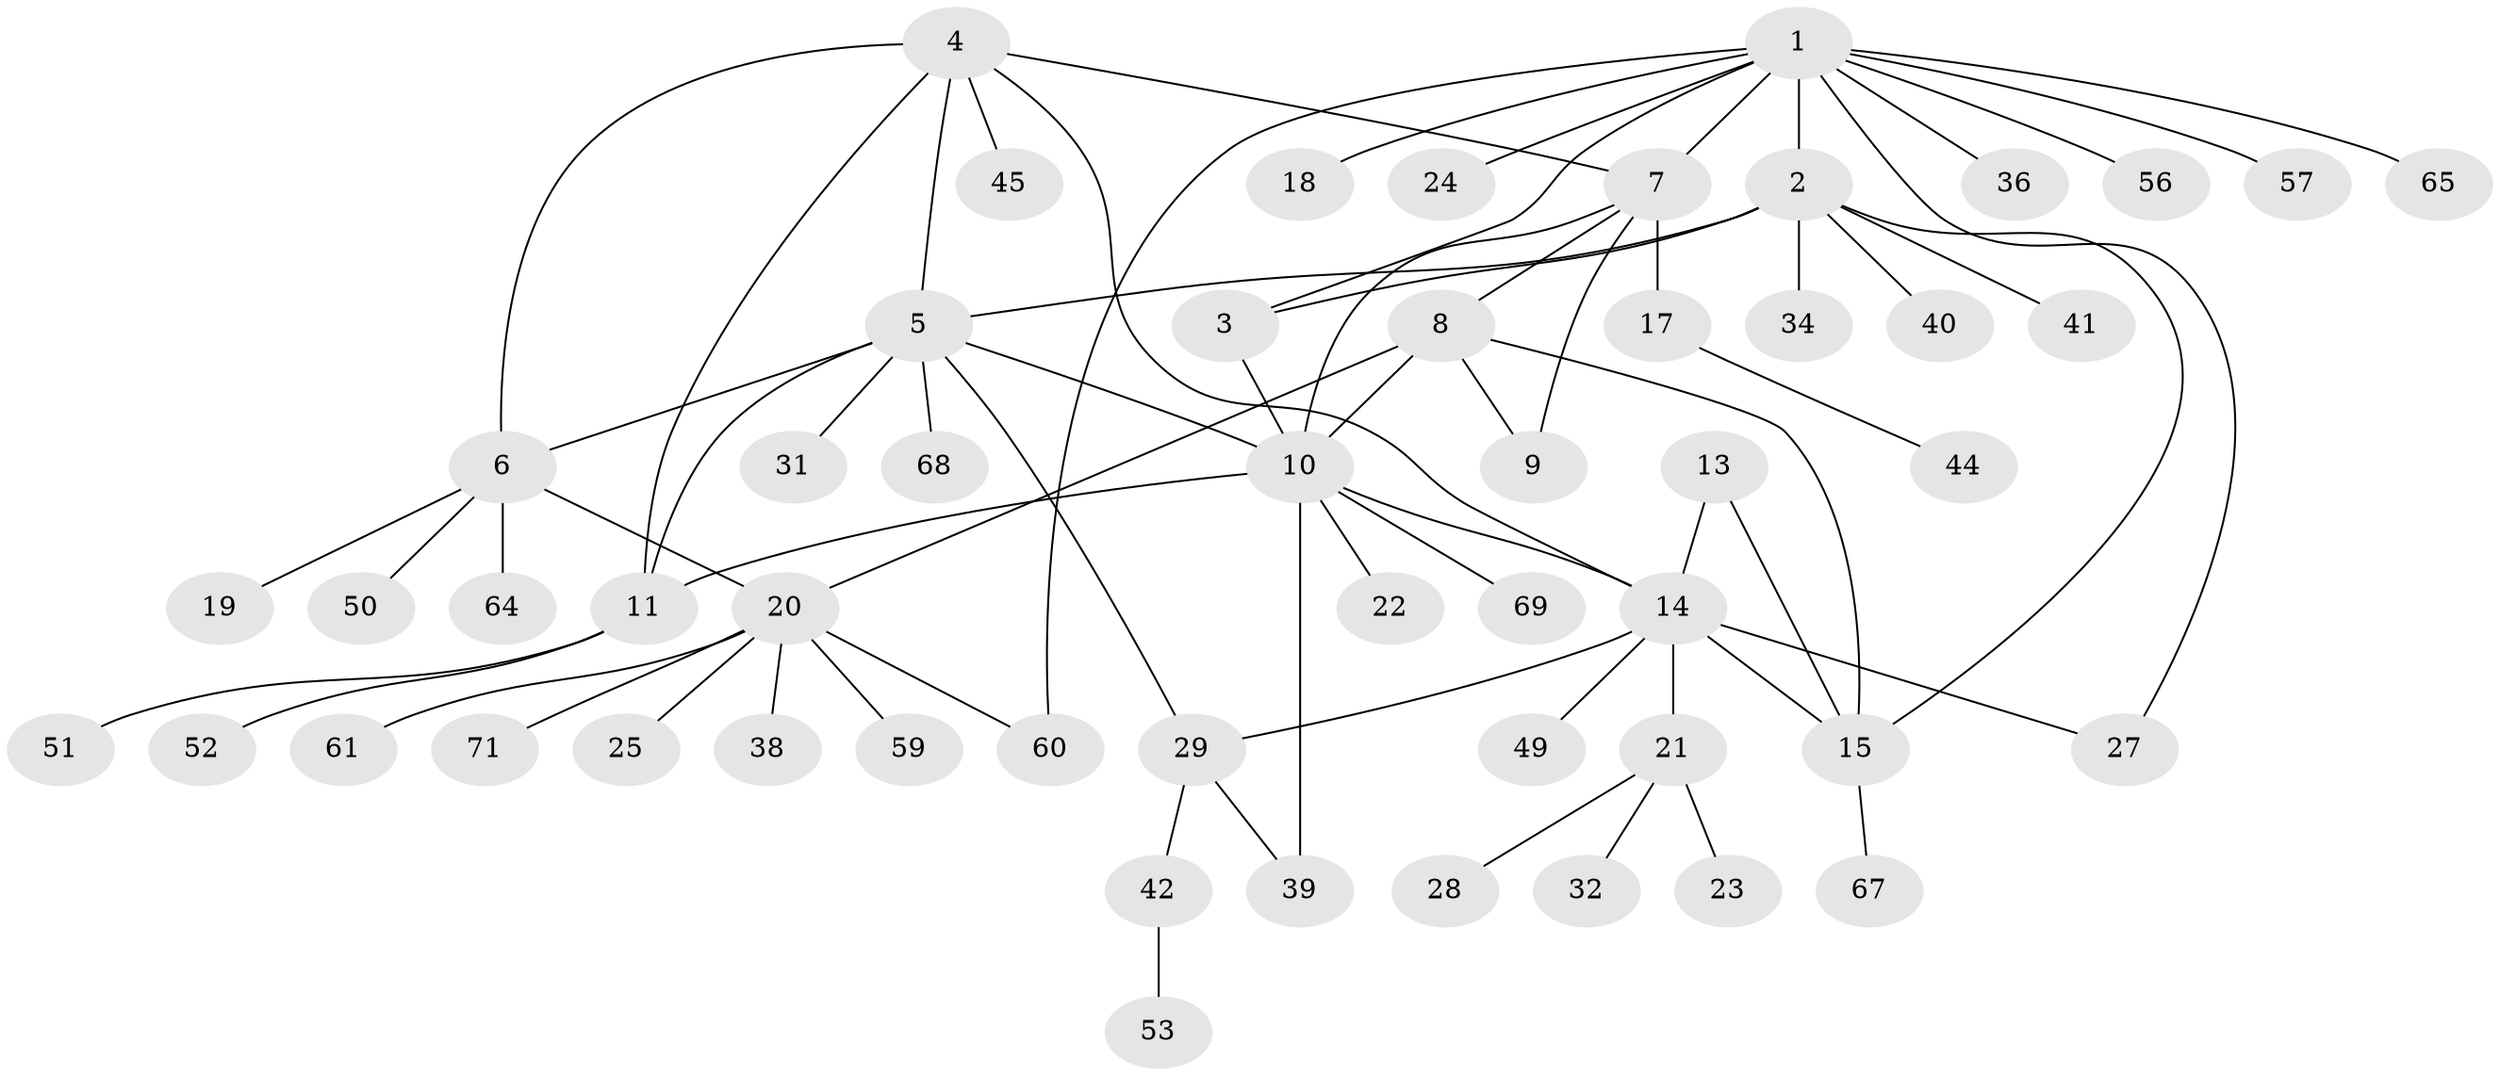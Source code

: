 // original degree distribution, {12: 0.014084507042253521, 8: 0.014084507042253521, 3: 0.07042253521126761, 5: 0.04225352112676056, 7: 0.04225352112676056, 2: 0.15492957746478872, 10: 0.014084507042253521, 6: 0.028169014084507043, 9: 0.028169014084507043, 1: 0.5774647887323944, 4: 0.014084507042253521}
// Generated by graph-tools (version 1.1) at 2025/11/02/27/25 16:11:36]
// undirected, 53 vertices, 70 edges
graph export_dot {
graph [start="1"]
  node [color=gray90,style=filled];
  1 [super="+70"];
  2 [super="+26"];
  3;
  4 [super="+33"];
  5 [super="+30"];
  6 [super="+16"];
  7 [super="+63"];
  8 [super="+48"];
  9;
  10 [super="+12"];
  11 [super="+35"];
  13 [super="+58"];
  14 [super="+37"];
  15 [super="+47"];
  17;
  18;
  19;
  20 [super="+43"];
  21 [super="+54"];
  22;
  23;
  24;
  25;
  27;
  28;
  29 [super="+62"];
  31 [super="+55"];
  32;
  34;
  36;
  38;
  39;
  40;
  41;
  42 [super="+66"];
  44 [super="+46"];
  45;
  49;
  50;
  51;
  52;
  53;
  56;
  57;
  59;
  60;
  61;
  64;
  65;
  67;
  68;
  69;
  71;
  1 -- 2;
  1 -- 3;
  1 -- 7;
  1 -- 18;
  1 -- 24;
  1 -- 27;
  1 -- 36;
  1 -- 56;
  1 -- 57;
  1 -- 60;
  1 -- 65;
  2 -- 3;
  2 -- 5;
  2 -- 15;
  2 -- 34;
  2 -- 40;
  2 -- 41;
  3 -- 10;
  4 -- 5;
  4 -- 6;
  4 -- 7;
  4 -- 14;
  4 -- 11;
  4 -- 45;
  5 -- 6;
  5 -- 10;
  5 -- 31;
  5 -- 11;
  5 -- 68;
  5 -- 29;
  6 -- 19;
  6 -- 20;
  6 -- 50;
  6 -- 64;
  7 -- 8;
  7 -- 9;
  7 -- 10;
  7 -- 17;
  8 -- 9;
  8 -- 15;
  8 -- 20;
  8 -- 10;
  10 -- 11 [weight=2];
  10 -- 14;
  10 -- 22;
  10 -- 39;
  10 -- 69;
  11 -- 52;
  11 -- 51;
  13 -- 14;
  13 -- 15;
  14 -- 15;
  14 -- 21;
  14 -- 27;
  14 -- 29;
  14 -- 49;
  15 -- 67;
  17 -- 44;
  20 -- 25;
  20 -- 38;
  20 -- 59;
  20 -- 60;
  20 -- 61;
  20 -- 71;
  21 -- 23;
  21 -- 28;
  21 -- 32;
  29 -- 39;
  29 -- 42;
  42 -- 53;
}
